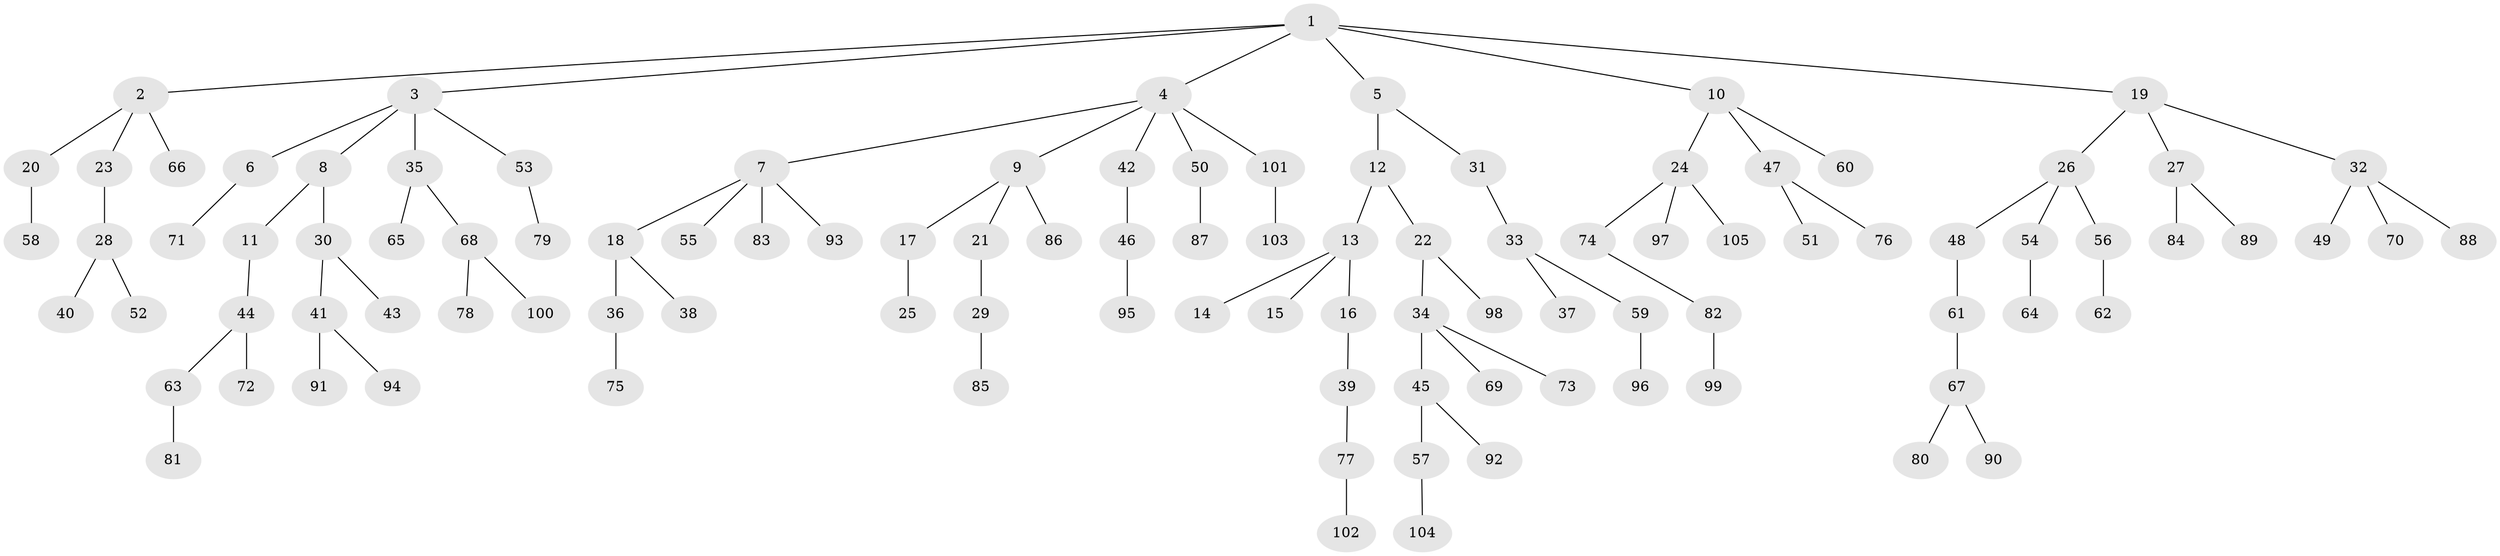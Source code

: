 // Generated by graph-tools (version 1.1) at 2025/02/03/09/25 03:02:26]
// undirected, 105 vertices, 104 edges
graph export_dot {
graph [start="1"]
  node [color=gray90,style=filled];
  1;
  2;
  3;
  4;
  5;
  6;
  7;
  8;
  9;
  10;
  11;
  12;
  13;
  14;
  15;
  16;
  17;
  18;
  19;
  20;
  21;
  22;
  23;
  24;
  25;
  26;
  27;
  28;
  29;
  30;
  31;
  32;
  33;
  34;
  35;
  36;
  37;
  38;
  39;
  40;
  41;
  42;
  43;
  44;
  45;
  46;
  47;
  48;
  49;
  50;
  51;
  52;
  53;
  54;
  55;
  56;
  57;
  58;
  59;
  60;
  61;
  62;
  63;
  64;
  65;
  66;
  67;
  68;
  69;
  70;
  71;
  72;
  73;
  74;
  75;
  76;
  77;
  78;
  79;
  80;
  81;
  82;
  83;
  84;
  85;
  86;
  87;
  88;
  89;
  90;
  91;
  92;
  93;
  94;
  95;
  96;
  97;
  98;
  99;
  100;
  101;
  102;
  103;
  104;
  105;
  1 -- 2;
  1 -- 3;
  1 -- 4;
  1 -- 5;
  1 -- 10;
  1 -- 19;
  2 -- 20;
  2 -- 23;
  2 -- 66;
  3 -- 6;
  3 -- 8;
  3 -- 35;
  3 -- 53;
  4 -- 7;
  4 -- 9;
  4 -- 42;
  4 -- 50;
  4 -- 101;
  5 -- 12;
  5 -- 31;
  6 -- 71;
  7 -- 18;
  7 -- 55;
  7 -- 83;
  7 -- 93;
  8 -- 11;
  8 -- 30;
  9 -- 17;
  9 -- 21;
  9 -- 86;
  10 -- 24;
  10 -- 47;
  10 -- 60;
  11 -- 44;
  12 -- 13;
  12 -- 22;
  13 -- 14;
  13 -- 15;
  13 -- 16;
  16 -- 39;
  17 -- 25;
  18 -- 36;
  18 -- 38;
  19 -- 26;
  19 -- 27;
  19 -- 32;
  20 -- 58;
  21 -- 29;
  22 -- 34;
  22 -- 98;
  23 -- 28;
  24 -- 74;
  24 -- 97;
  24 -- 105;
  26 -- 48;
  26 -- 54;
  26 -- 56;
  27 -- 84;
  27 -- 89;
  28 -- 40;
  28 -- 52;
  29 -- 85;
  30 -- 41;
  30 -- 43;
  31 -- 33;
  32 -- 49;
  32 -- 70;
  32 -- 88;
  33 -- 37;
  33 -- 59;
  34 -- 45;
  34 -- 69;
  34 -- 73;
  35 -- 65;
  35 -- 68;
  36 -- 75;
  39 -- 77;
  41 -- 91;
  41 -- 94;
  42 -- 46;
  44 -- 63;
  44 -- 72;
  45 -- 57;
  45 -- 92;
  46 -- 95;
  47 -- 51;
  47 -- 76;
  48 -- 61;
  50 -- 87;
  53 -- 79;
  54 -- 64;
  56 -- 62;
  57 -- 104;
  59 -- 96;
  61 -- 67;
  63 -- 81;
  67 -- 80;
  67 -- 90;
  68 -- 78;
  68 -- 100;
  74 -- 82;
  77 -- 102;
  82 -- 99;
  101 -- 103;
}
